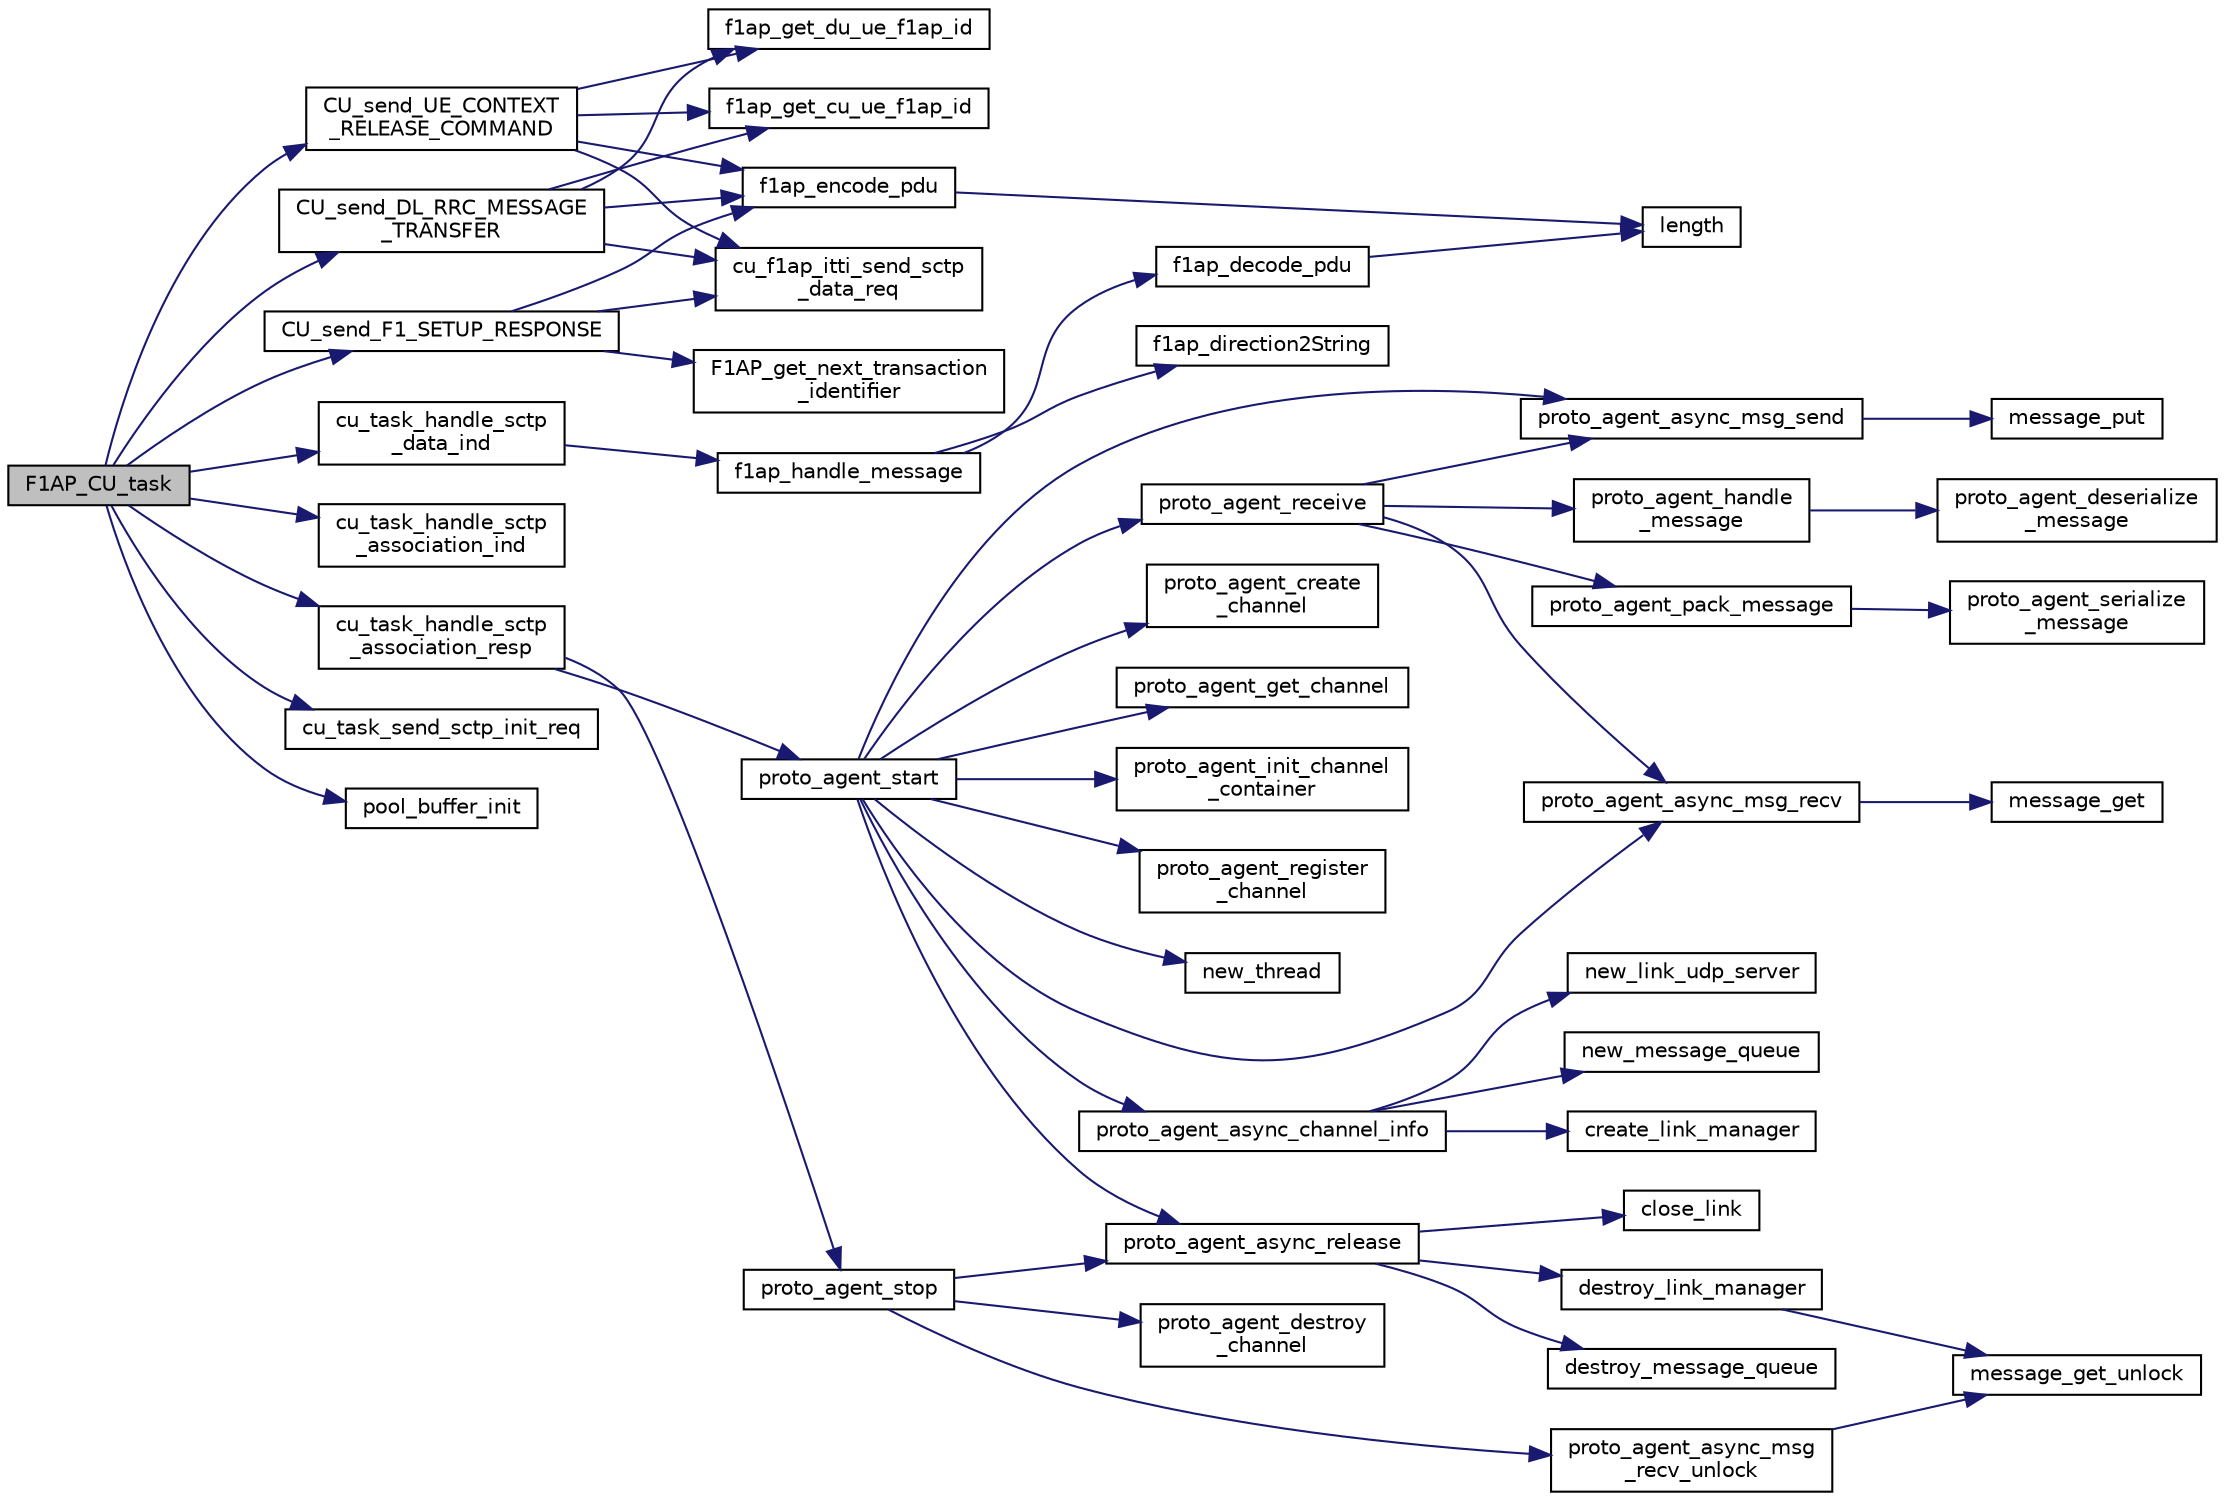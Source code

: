 digraph "F1AP_CU_task"
{
 // LATEX_PDF_SIZE
  edge [fontname="Helvetica",fontsize="10",labelfontname="Helvetica",labelfontsize="10"];
  node [fontname="Helvetica",fontsize="10",shape=record];
  rankdir="LR";
  Node1 [label="F1AP_CU_task",height=0.2,width=0.4,color="black", fillcolor="grey75", style="filled", fontcolor="black",tooltip=" "];
  Node1 -> Node2 [color="midnightblue",fontsize="10",style="solid",fontname="Helvetica"];
  Node2 [label="CU_send_DL_RRC_MESSAGE\l_TRANSFER",height=0.2,width=0.4,color="black", fillcolor="white", style="filled",URL="$f1ap__cu__rrc__message__transfer_8c.html#afba97e073300405c03a922b03d2bb043",tooltip=" "];
  Node2 -> Node3 [color="midnightblue",fontsize="10",style="solid",fontname="Helvetica"];
  Node3 [label="cu_f1ap_itti_send_sctp\l_data_req",height=0.2,width=0.4,color="black", fillcolor="white", style="filled",URL="$f1ap__itti__messaging_8c.html#a6559593de05b58224e5177da44fc8de9",tooltip=" "];
  Node2 -> Node4 [color="midnightblue",fontsize="10",style="solid",fontname="Helvetica"];
  Node4 [label="f1ap_encode_pdu",height=0.2,width=0.4,color="black", fillcolor="white", style="filled",URL="$f1ap__encoder_8c.html#aeb101e0107e90201d0a11b82b3fab4b9",tooltip=" "];
  Node4 -> Node5 [color="midnightblue",fontsize="10",style="solid",fontname="Helvetica"];
  Node5 [label="length",height=0.2,width=0.4,color="black", fillcolor="white", style="filled",URL="$UTIL_2OMG_2common_8c.html#a587e0ad0d0cc2677421231a08c3a614b",tooltip="Helper function to return the length of a string."];
  Node2 -> Node6 [color="midnightblue",fontsize="10",style="solid",fontname="Helvetica"];
  Node6 [label="f1ap_get_cu_ue_f1ap_id",height=0.2,width=0.4,color="black", fillcolor="white", style="filled",URL="$f1ap__common_8c.html#a75bccc26261d06ddfc1a754245fcb759",tooltip=" "];
  Node2 -> Node7 [color="midnightblue",fontsize="10",style="solid",fontname="Helvetica"];
  Node7 [label="f1ap_get_du_ue_f1ap_id",height=0.2,width=0.4,color="black", fillcolor="white", style="filled",URL="$f1ap__common_8c.html#a72ad50876a00a31877be538133b7754c",tooltip=" "];
  Node1 -> Node8 [color="midnightblue",fontsize="10",style="solid",fontname="Helvetica"];
  Node8 [label="CU_send_F1_SETUP_RESPONSE",height=0.2,width=0.4,color="black", fillcolor="white", style="filled",URL="$f1ap__cu__interface__management_8c.html#adafa574c6502ee44e2f620f72fe6ab38",tooltip=" "];
  Node8 -> Node3 [color="midnightblue",fontsize="10",style="solid",fontname="Helvetica"];
  Node8 -> Node4 [color="midnightblue",fontsize="10",style="solid",fontname="Helvetica"];
  Node8 -> Node9 [color="midnightblue",fontsize="10",style="solid",fontname="Helvetica"];
  Node9 [label="F1AP_get_next_transaction\l_identifier",height=0.2,width=0.4,color="black", fillcolor="white", style="filled",URL="$f1ap__common_8c.html#ae3842d92538b1cbefb7c4fa162530283",tooltip=" "];
  Node1 -> Node10 [color="midnightblue",fontsize="10",style="solid",fontname="Helvetica"];
  Node10 [label="CU_send_UE_CONTEXT\l_RELEASE_COMMAND",height=0.2,width=0.4,color="black", fillcolor="white", style="filled",URL="$f1ap__cu__ue__context__management_8c.html#ad5a3d08d08a29763c401f14071698984",tooltip=" "];
  Node10 -> Node3 [color="midnightblue",fontsize="10",style="solid",fontname="Helvetica"];
  Node10 -> Node4 [color="midnightblue",fontsize="10",style="solid",fontname="Helvetica"];
  Node10 -> Node6 [color="midnightblue",fontsize="10",style="solid",fontname="Helvetica"];
  Node10 -> Node7 [color="midnightblue",fontsize="10",style="solid",fontname="Helvetica"];
  Node1 -> Node11 [color="midnightblue",fontsize="10",style="solid",fontname="Helvetica"];
  Node11 [label="cu_task_handle_sctp\l_association_ind",height=0.2,width=0.4,color="black", fillcolor="white", style="filled",URL="$f1ap__cu__task_8c.html#a1ede324118abccc0e59bcdb469f86c24",tooltip=" "];
  Node1 -> Node12 [color="midnightblue",fontsize="10",style="solid",fontname="Helvetica"];
  Node12 [label="cu_task_handle_sctp\l_association_resp",height=0.2,width=0.4,color="black", fillcolor="white", style="filled",URL="$f1ap__cu__task_8c.html#a6dac19f5ecf47f168b414d8c74bac5ac",tooltip=" "];
  Node12 -> Node13 [color="midnightblue",fontsize="10",style="solid",fontname="Helvetica"];
  Node13 [label="proto_agent_start",height=0.2,width=0.4,color="black", fillcolor="white", style="filled",URL="$proto__agent_8c.html#aa0bdfacbfc5efe4f158456312f29fca0",tooltip=" "];
  Node13 -> Node14 [color="midnightblue",fontsize="10",style="solid",fontname="Helvetica"];
  Node14 [label="new_thread",height=0.2,width=0.4,color="black", fillcolor="white", style="filled",URL="$proto__agent_8c.html#ada02ba4dcba5b72494e7ff198479764e",tooltip=" "];
  Node13 -> Node15 [color="midnightblue",fontsize="10",style="solid",fontname="Helvetica"];
  Node15 [label="proto_agent_async_channel_info",height=0.2,width=0.4,color="black", fillcolor="white", style="filled",URL="$proto__agent__async_8c.html#ab78730355035f09d50fa764d7b6285b2",tooltip=" "];
  Node15 -> Node16 [color="midnightblue",fontsize="10",style="solid",fontname="Helvetica"];
  Node16 [label="create_link_manager",height=0.2,width=0.4,color="black", fillcolor="white", style="filled",URL="$link__manager_8c.html#a53f67fc95c6f0266b894060b7aeb7fee",tooltip=" "];
  Node15 -> Node17 [color="midnightblue",fontsize="10",style="solid",fontname="Helvetica"];
  Node17 [label="new_link_udp_server",height=0.2,width=0.4,color="black", fillcolor="white", style="filled",URL="$socket__link_8c.html#ab3b1fa877f07685c5f2770ca2da47bde",tooltip=" "];
  Node15 -> Node18 [color="midnightblue",fontsize="10",style="solid",fontname="Helvetica"];
  Node18 [label="new_message_queue",height=0.2,width=0.4,color="black", fillcolor="white", style="filled",URL="$message__queue_8c.html#a2eeddd128f775cb134eedd9c38d980a9",tooltip=" "];
  Node13 -> Node19 [color="midnightblue",fontsize="10",style="solid",fontname="Helvetica"];
  Node19 [label="proto_agent_async_msg_recv",height=0.2,width=0.4,color="black", fillcolor="white", style="filled",URL="$proto__agent__async_8c.html#ab6f8b1d742306979d1d71bc55c845e97",tooltip=" "];
  Node19 -> Node20 [color="midnightblue",fontsize="10",style="solid",fontname="Helvetica"];
  Node20 [label="message_get",height=0.2,width=0.4,color="black", fillcolor="white", style="filled",URL="$message__queue_8c.html#a53bbf1c7775d063505f4ac09998940f0",tooltip=" "];
  Node13 -> Node21 [color="midnightblue",fontsize="10",style="solid",fontname="Helvetica"];
  Node21 [label="proto_agent_async_msg_send",height=0.2,width=0.4,color="black", fillcolor="white", style="filled",URL="$proto__agent__async_8c.html#a2fafdc3831d1a25ae634302070b9d1d6",tooltip=" "];
  Node21 -> Node22 [color="midnightblue",fontsize="10",style="solid",fontname="Helvetica"];
  Node22 [label="message_put",height=0.2,width=0.4,color="black", fillcolor="white", style="filled",URL="$message__queue_8c.html#ad138f3a380c5f1f5638758702314989f",tooltip=" "];
  Node13 -> Node23 [color="midnightblue",fontsize="10",style="solid",fontname="Helvetica"];
  Node23 [label="proto_agent_async_release",height=0.2,width=0.4,color="black", fillcolor="white", style="filled",URL="$proto__agent__async_8c.html#a0b626c0e3edaa5edee77c950f22ef0d0",tooltip=" "];
  Node23 -> Node24 [color="midnightblue",fontsize="10",style="solid",fontname="Helvetica"];
  Node24 [label="close_link",height=0.2,width=0.4,color="black", fillcolor="white", style="filled",URL="$socket__link_8c.html#a821153c689e616052aa6f0e78db08ba8",tooltip=" "];
  Node23 -> Node25 [color="midnightblue",fontsize="10",style="solid",fontname="Helvetica"];
  Node25 [label="destroy_link_manager",height=0.2,width=0.4,color="black", fillcolor="white", style="filled",URL="$link__manager_8c.html#a552bd62645822bf4782075f7dd446bab",tooltip=" "];
  Node25 -> Node26 [color="midnightblue",fontsize="10",style="solid",fontname="Helvetica"];
  Node26 [label="message_get_unlock",height=0.2,width=0.4,color="black", fillcolor="white", style="filled",URL="$message__queue_8c.html#ad31ff9acefcdb72b2b5842261c5ceaeb",tooltip=" "];
  Node23 -> Node27 [color="midnightblue",fontsize="10",style="solid",fontname="Helvetica"];
  Node27 [label="destroy_message_queue",height=0.2,width=0.4,color="black", fillcolor="white", style="filled",URL="$message__queue_8c.html#a0aaddf433ec6e80f37413d4383ab8e1d",tooltip=" "];
  Node13 -> Node28 [color="midnightblue",fontsize="10",style="solid",fontname="Helvetica"];
  Node28 [label="proto_agent_create\l_channel",height=0.2,width=0.4,color="black", fillcolor="white", style="filled",URL="$proto__agent__net__comm_8c.html#aab10055714606a58d4c2efa52d9527fd",tooltip=" "];
  Node13 -> Node29 [color="midnightblue",fontsize="10",style="solid",fontname="Helvetica"];
  Node29 [label="proto_agent_get_channel",height=0.2,width=0.4,color="black", fillcolor="white", style="filled",URL="$proto__agent__net__comm_8c.html#a66e8e6c6b9c0bc7585baf14dbfc0ef80",tooltip=" "];
  Node13 -> Node30 [color="midnightblue",fontsize="10",style="solid",fontname="Helvetica"];
  Node30 [label="proto_agent_init_channel\l_container",height=0.2,width=0.4,color="black", fillcolor="white", style="filled",URL="$proto__agent__net__comm_8c.html#af43d59ed1da20876e11e3d8868b5e6c9",tooltip=" "];
  Node13 -> Node31 [color="midnightblue",fontsize="10",style="solid",fontname="Helvetica"];
  Node31 [label="proto_agent_receive",height=0.2,width=0.4,color="black", fillcolor="white", style="filled",URL="$proto__agent_8c.html#aa817768df8f467395b29b2f139e07f65",tooltip=" "];
  Node31 -> Node19 [color="midnightblue",fontsize="10",style="solid",fontname="Helvetica"];
  Node31 -> Node21 [color="midnightblue",fontsize="10",style="solid",fontname="Helvetica"];
  Node31 -> Node32 [color="midnightblue",fontsize="10",style="solid",fontname="Helvetica"];
  Node32 [label="proto_agent_handle\l_message",height=0.2,width=0.4,color="black", fillcolor="white", style="filled",URL="$proto__agent__common_8h.html#ade669a1ed1403949fce060e0098511dd",tooltip=" "];
  Node32 -> Node33 [color="midnightblue",fontsize="10",style="solid",fontname="Helvetica"];
  Node33 [label="proto_agent_deserialize\l_message",height=0.2,width=0.4,color="black", fillcolor="white", style="filled",URL="$proto__agent__common_8c.html#a70d345f1b3623bb6afd7a18ce7ee24af",tooltip=" "];
  Node31 -> Node34 [color="midnightblue",fontsize="10",style="solid",fontname="Helvetica"];
  Node34 [label="proto_agent_pack_message",height=0.2,width=0.4,color="black", fillcolor="white", style="filled",URL="$proto__agent__common_8h.html#a53066a9c407063fb3740877880ce0699",tooltip=" "];
  Node34 -> Node35 [color="midnightblue",fontsize="10",style="solid",fontname="Helvetica"];
  Node35 [label="proto_agent_serialize\l_message",height=0.2,width=0.4,color="black", fillcolor="white", style="filled",URL="$proto__agent__common_8c.html#adb50bd9dc216d34704271440247688e5",tooltip=" "];
  Node13 -> Node36 [color="midnightblue",fontsize="10",style="solid",fontname="Helvetica"];
  Node36 [label="proto_agent_register\l_channel",height=0.2,width=0.4,color="black", fillcolor="white", style="filled",URL="$proto__agent__net__comm_8c.html#a5ba86da3f9da95e40bb4684b21a5976c",tooltip=" "];
  Node12 -> Node37 [color="midnightblue",fontsize="10",style="solid",fontname="Helvetica"];
  Node37 [label="proto_agent_stop",height=0.2,width=0.4,color="black", fillcolor="white", style="filled",URL="$proto__agent_8c.html#a1fe29e812f5c032014a27291d17374c3",tooltip=" "];
  Node37 -> Node38 [color="midnightblue",fontsize="10",style="solid",fontname="Helvetica"];
  Node38 [label="proto_agent_async_msg\l_recv_unlock",height=0.2,width=0.4,color="black", fillcolor="white", style="filled",URL="$proto__agent__async_8c.html#acf0603738391ecddcefdb56d1fdfd509",tooltip=" "];
  Node38 -> Node26 [color="midnightblue",fontsize="10",style="solid",fontname="Helvetica"];
  Node37 -> Node23 [color="midnightblue",fontsize="10",style="solid",fontname="Helvetica"];
  Node37 -> Node39 [color="midnightblue",fontsize="10",style="solid",fontname="Helvetica"];
  Node39 [label="proto_agent_destroy\l_channel",height=0.2,width=0.4,color="black", fillcolor="white", style="filled",URL="$proto__agent__net__comm_8c.html#ac8973b76fad77326e9f0475e167933cb",tooltip=" "];
  Node1 -> Node40 [color="midnightblue",fontsize="10",style="solid",fontname="Helvetica"];
  Node40 [label="cu_task_handle_sctp\l_data_ind",height=0.2,width=0.4,color="black", fillcolor="white", style="filled",URL="$f1ap__cu__task_8c.html#a7c91444bf60494dd2de7635a3b6b614a",tooltip=" "];
  Node40 -> Node41 [color="midnightblue",fontsize="10",style="solid",fontname="Helvetica"];
  Node41 [label="f1ap_handle_message",height=0.2,width=0.4,color="black", fillcolor="white", style="filled",URL="$f1ap__handlers_8c.html#acb6242c75bd5e3bdb9e144aa11bce855",tooltip=" "];
  Node41 -> Node42 [color="midnightblue",fontsize="10",style="solid",fontname="Helvetica"];
  Node42 [label="f1ap_decode_pdu",height=0.2,width=0.4,color="black", fillcolor="white", style="filled",URL="$f1ap__decoder_8c.html#a4096a7dd68f922a61cd209e11fc0cee4",tooltip=" "];
  Node42 -> Node5 [color="midnightblue",fontsize="10",style="solid",fontname="Helvetica"];
  Node41 -> Node43 [color="midnightblue",fontsize="10",style="solid",fontname="Helvetica"];
  Node43 [label="f1ap_direction2String",height=0.2,width=0.4,color="black", fillcolor="white", style="filled",URL="$f1ap__handlers_8c.html#a7dde6578b21721f881350a33b4416709",tooltip=" "];
  Node1 -> Node44 [color="midnightblue",fontsize="10",style="solid",fontname="Helvetica"];
  Node44 [label="cu_task_send_sctp_init_req",height=0.2,width=0.4,color="black", fillcolor="white", style="filled",URL="$f1ap__cu__task_8c.html#aa23645f1ab82aeea5099f20e830315e7",tooltip=" "];
  Node1 -> Node45 [color="midnightblue",fontsize="10",style="solid",fontname="Helvetica"];
  Node45 [label="pool_buffer_init",height=0.2,width=0.4,color="black", fillcolor="white", style="filled",URL="$mem__block_8c.html#ad3a69d5a7ed32f575ea6c61d27cf0e3b",tooltip=" "];
}
